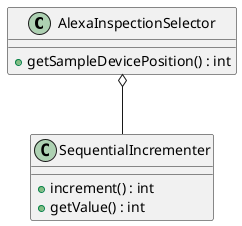 @startuml

class AlexaInspectionSelector {
  +getSampleDevicePosition() : int
}
class SequentialIncrementer {
  +increment() : int
  +getValue() : int
}

AlexaInspectionSelector  o-- SequentialIncrementer
@enduml
